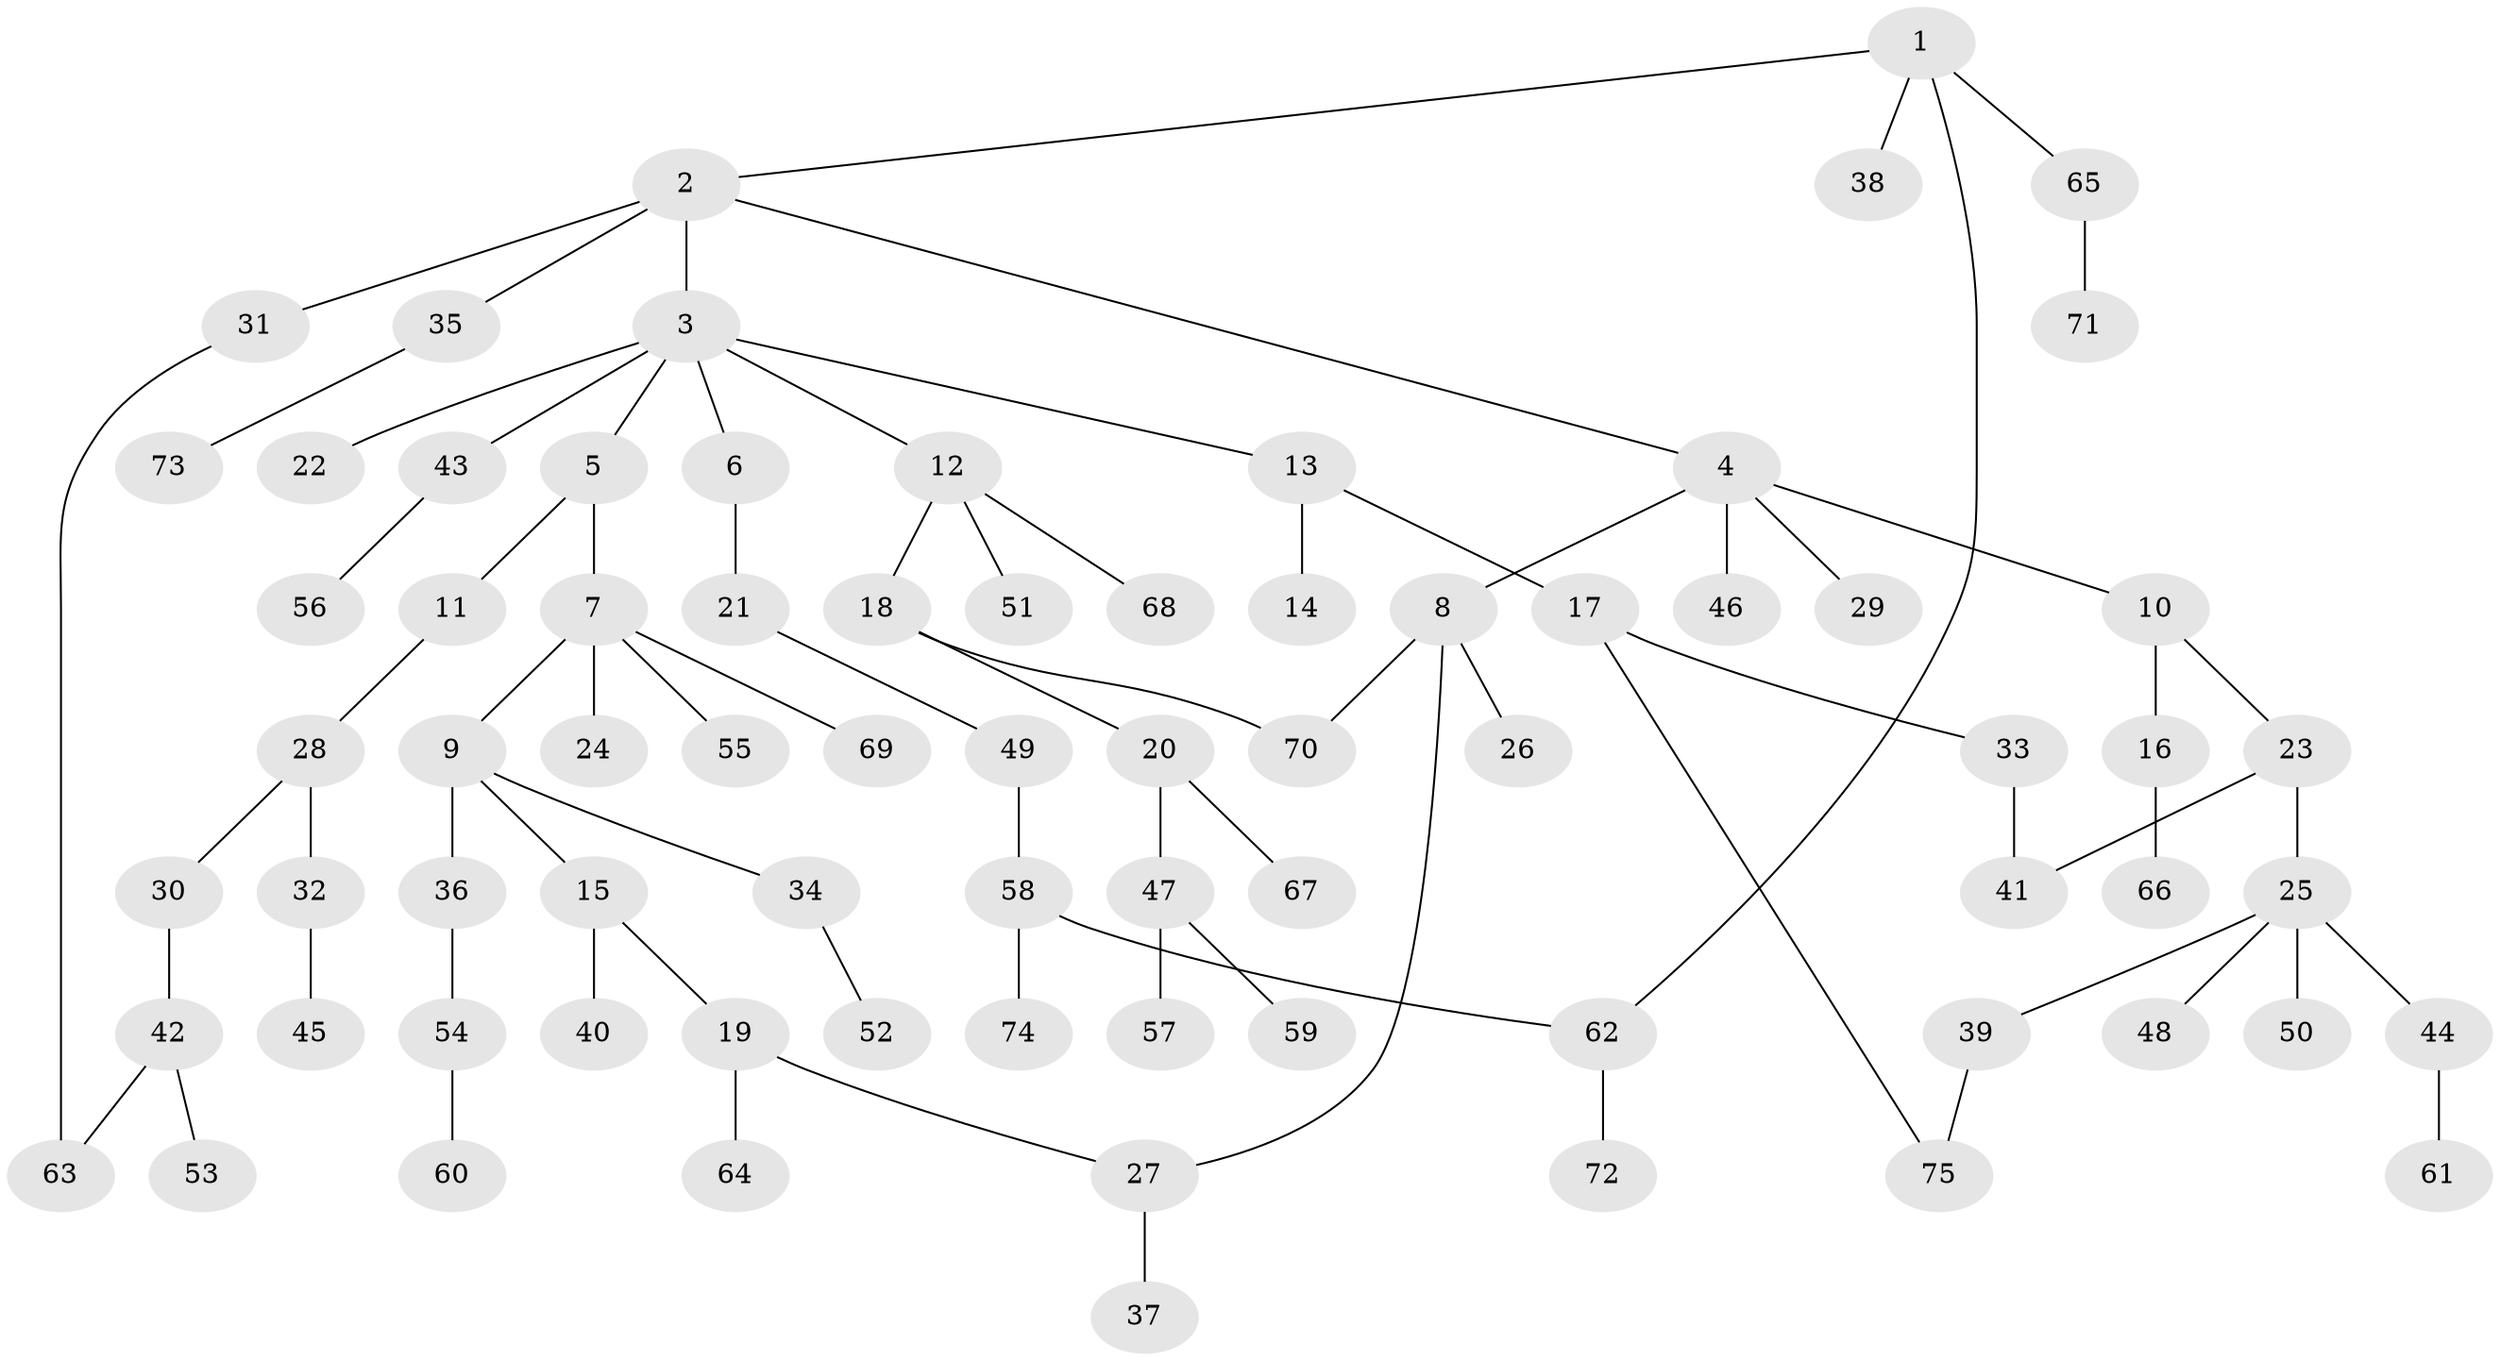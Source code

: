 // coarse degree distribution, {4: 0.09433962264150944, 5: 0.03773584905660377, 9: 0.018867924528301886, 6: 0.018867924528301886, 2: 0.20754716981132076, 3: 0.1509433962264151, 1: 0.4716981132075472}
// Generated by graph-tools (version 1.1) at 2025/23/03/03/25 07:23:32]
// undirected, 75 vertices, 80 edges
graph export_dot {
graph [start="1"]
  node [color=gray90,style=filled];
  1;
  2;
  3;
  4;
  5;
  6;
  7;
  8;
  9;
  10;
  11;
  12;
  13;
  14;
  15;
  16;
  17;
  18;
  19;
  20;
  21;
  22;
  23;
  24;
  25;
  26;
  27;
  28;
  29;
  30;
  31;
  32;
  33;
  34;
  35;
  36;
  37;
  38;
  39;
  40;
  41;
  42;
  43;
  44;
  45;
  46;
  47;
  48;
  49;
  50;
  51;
  52;
  53;
  54;
  55;
  56;
  57;
  58;
  59;
  60;
  61;
  62;
  63;
  64;
  65;
  66;
  67;
  68;
  69;
  70;
  71;
  72;
  73;
  74;
  75;
  1 -- 2;
  1 -- 38;
  1 -- 65;
  1 -- 62;
  2 -- 3;
  2 -- 4;
  2 -- 31;
  2 -- 35;
  3 -- 5;
  3 -- 6;
  3 -- 12;
  3 -- 13;
  3 -- 22;
  3 -- 43;
  4 -- 8;
  4 -- 10;
  4 -- 29;
  4 -- 46;
  5 -- 7;
  5 -- 11;
  6 -- 21;
  7 -- 9;
  7 -- 24;
  7 -- 55;
  7 -- 69;
  8 -- 26;
  8 -- 27;
  8 -- 70;
  9 -- 15;
  9 -- 34;
  9 -- 36;
  10 -- 16;
  10 -- 23;
  11 -- 28;
  12 -- 18;
  12 -- 51;
  12 -- 68;
  13 -- 14;
  13 -- 17;
  15 -- 19;
  15 -- 40;
  16 -- 66;
  17 -- 33;
  17 -- 75;
  18 -- 20;
  18 -- 70;
  19 -- 64;
  19 -- 27;
  20 -- 47;
  20 -- 67;
  21 -- 49;
  23 -- 25;
  23 -- 41;
  25 -- 39;
  25 -- 44;
  25 -- 48;
  25 -- 50;
  27 -- 37;
  28 -- 30;
  28 -- 32;
  30 -- 42;
  31 -- 63;
  32 -- 45;
  33 -- 41;
  34 -- 52;
  35 -- 73;
  36 -- 54;
  39 -- 75;
  42 -- 53;
  42 -- 63;
  43 -- 56;
  44 -- 61;
  47 -- 57;
  47 -- 59;
  49 -- 58;
  54 -- 60;
  58 -- 62;
  58 -- 74;
  62 -- 72;
  65 -- 71;
}
